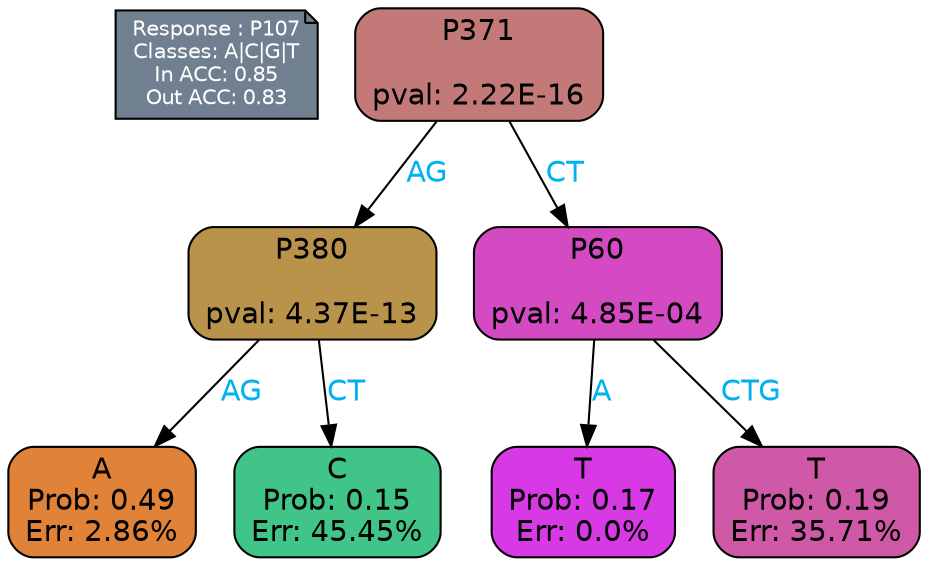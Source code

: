 digraph Tree {
node [shape=box, style="filled, rounded", color="black", fontname=helvetica] ;
graph [ranksep=equally, splines=polylines, bgcolor=transparent, dpi=600] ;
edge [fontname=helvetica] ;
LEGEND [label="Response : P107
Classes: A|C|G|T
In ACC: 0.85
Out ACC: 0.83
",shape=note,align=left,style=filled,fillcolor="slategray",fontcolor="white",fontsize=10];1 [label="P371

pval: 2.22E-16", fillcolor="#c37977"] ;
2 [label="P380

pval: 4.37E-13", fillcolor="#ba934b"] ;
3 [label="A
Prob: 0.49
Err: 2.86%", fillcolor="#e08339"] ;
4 [label="C
Prob: 0.15
Err: 45.45%", fillcolor="#40c487"] ;
5 [label="P60

pval: 4.85E-04", fillcolor="#d34ac3"] ;
6 [label="T
Prob: 0.17
Err: 0.0%", fillcolor="#d739e5"] ;
7 [label="T
Prob: 0.19
Err: 35.71%", fillcolor="#d059a7"] ;
1 -> 2 [label="AG",fontcolor=deepskyblue2] ;
1 -> 5 [label="CT",fontcolor=deepskyblue2] ;
2 -> 3 [label="AG",fontcolor=deepskyblue2] ;
2 -> 4 [label="CT",fontcolor=deepskyblue2] ;
5 -> 6 [label="A",fontcolor=deepskyblue2] ;
5 -> 7 [label="CTG",fontcolor=deepskyblue2] ;
{rank = same; 3;4;6;7;}{rank = same; LEGEND;1;}}